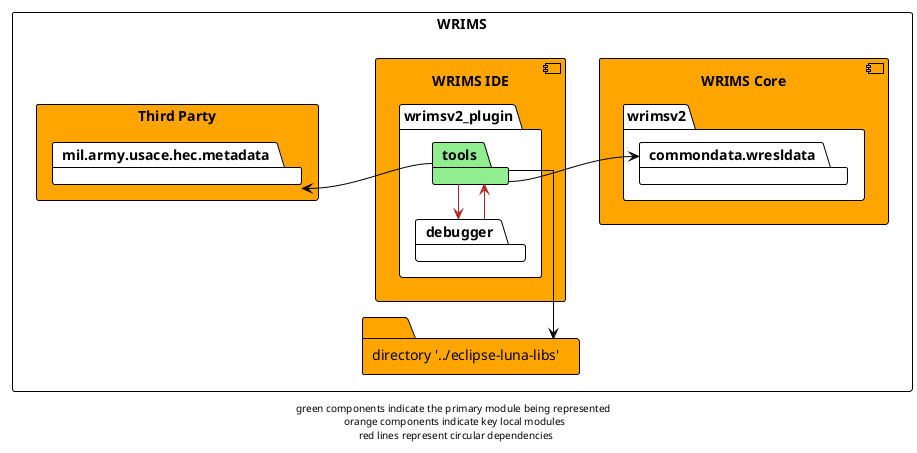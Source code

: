 @startuml

!theme plain
left to right direction
skinparam linetype ortho

rectangle WRIMS {
    component wrims-ide as "WRIMS IDE" #orange {
        package wrimsv2_plugin {
            package tools #lightgreen
            package debugger
        }
    }

    folder luna_libs as "directory '../eclipse-luna-libs'" #orange
    rectangle third-party as "Third Party" #orange {
        package mil.army.usace.hec.metadata
    }

    component wrims-core as "WRIMS Core" #orange {
        package wrimsv2 {
            package commondata.wresldata
        }
    }
}
tools -r-> luna_libs
tools -l-> debugger #firebrick
tools -u-> mil.army.usace.hec.metadata
tools -down-> commondata.wresldata

debugger -> tools #firebrick

footer "green components indicate the primary module being represented \n orange components indicate key local modules \n red lines represent circular dependencies"
@enduml
